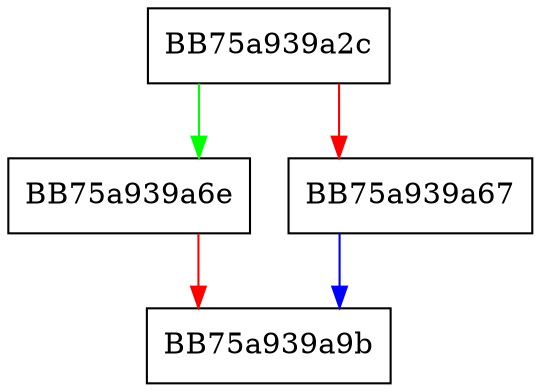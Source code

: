 digraph _validate_t0pmi_feature_and_save {
  node [shape="box"];
  graph [splines=ortho];
  BB75a939a2c -> BB75a939a6e [color="green"];
  BB75a939a2c -> BB75a939a67 [color="red"];
  BB75a939a67 -> BB75a939a9b [color="blue"];
  BB75a939a6e -> BB75a939a9b [color="red"];
}